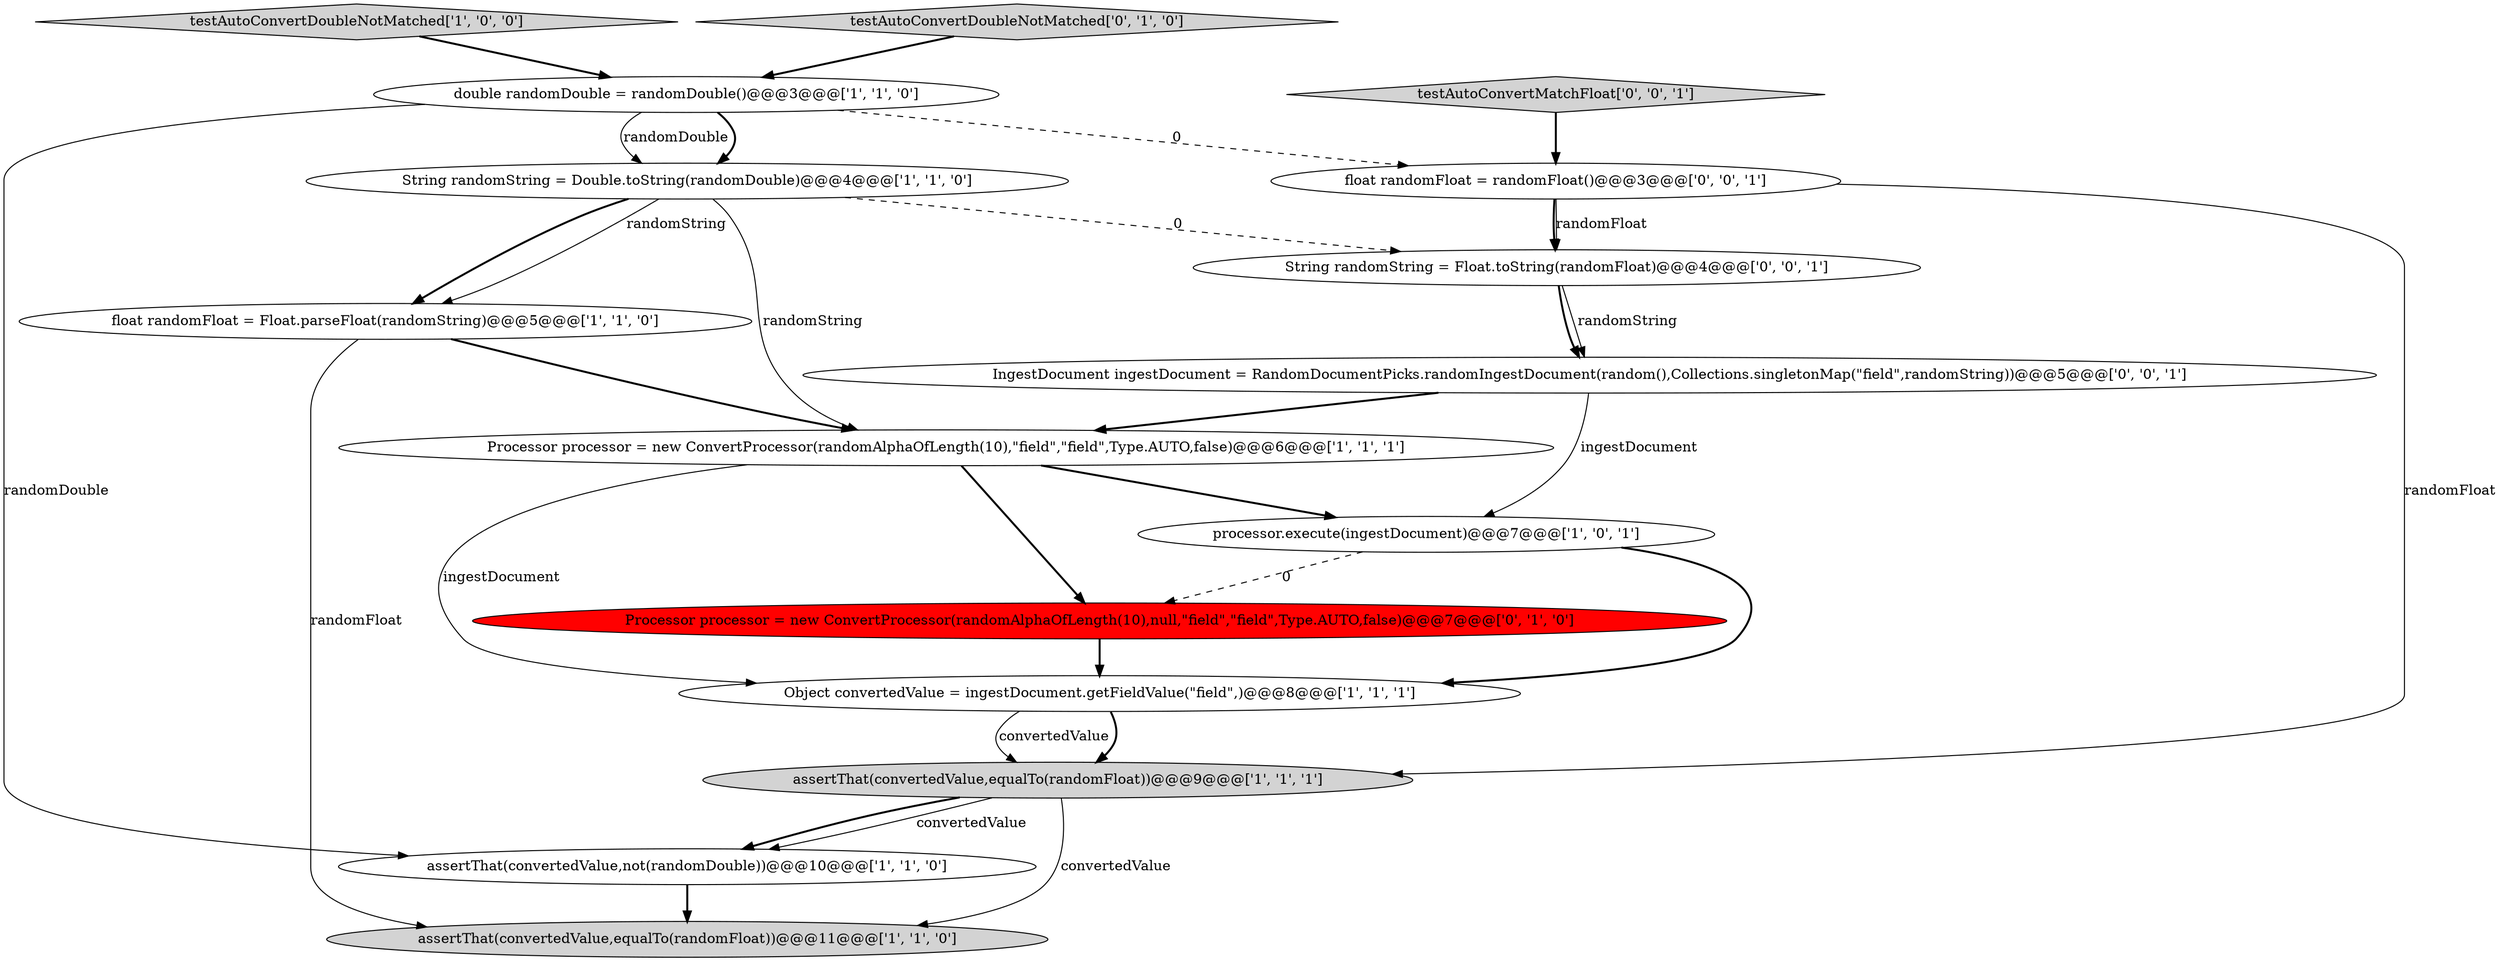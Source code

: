 digraph {
9 [style = filled, label = "testAutoConvertDoubleNotMatched['1', '0', '0']", fillcolor = lightgray, shape = diamond image = "AAA0AAABBB1BBB"];
14 [style = filled, label = "String randomString = Float.toString(randomFloat)@@@4@@@['0', '0', '1']", fillcolor = white, shape = ellipse image = "AAA0AAABBB3BBB"];
8 [style = filled, label = "assertThat(convertedValue,equalTo(randomFloat))@@@9@@@['1', '1', '1']", fillcolor = lightgray, shape = ellipse image = "AAA0AAABBB1BBB"];
5 [style = filled, label = "processor.execute(ingestDocument)@@@7@@@['1', '0', '1']", fillcolor = white, shape = ellipse image = "AAA0AAABBB1BBB"];
6 [style = filled, label = "assertThat(convertedValue,equalTo(randomFloat))@@@11@@@['1', '1', '0']", fillcolor = lightgray, shape = ellipse image = "AAA0AAABBB1BBB"];
0 [style = filled, label = "String randomString = Double.toString(randomDouble)@@@4@@@['1', '1', '0']", fillcolor = white, shape = ellipse image = "AAA0AAABBB1BBB"];
4 [style = filled, label = "double randomDouble = randomDouble()@@@3@@@['1', '1', '0']", fillcolor = white, shape = ellipse image = "AAA0AAABBB1BBB"];
7 [style = filled, label = "float randomFloat = Float.parseFloat(randomString)@@@5@@@['1', '1', '0']", fillcolor = white, shape = ellipse image = "AAA0AAABBB1BBB"];
10 [style = filled, label = "Processor processor = new ConvertProcessor(randomAlphaOfLength(10),null,\"field\",\"field\",Type.AUTO,false)@@@7@@@['0', '1', '0']", fillcolor = red, shape = ellipse image = "AAA1AAABBB2BBB"];
11 [style = filled, label = "testAutoConvertDoubleNotMatched['0', '1', '0']", fillcolor = lightgray, shape = diamond image = "AAA0AAABBB2BBB"];
12 [style = filled, label = "testAutoConvertMatchFloat['0', '0', '1']", fillcolor = lightgray, shape = diamond image = "AAA0AAABBB3BBB"];
13 [style = filled, label = "float randomFloat = randomFloat()@@@3@@@['0', '0', '1']", fillcolor = white, shape = ellipse image = "AAA0AAABBB3BBB"];
2 [style = filled, label = "Processor processor = new ConvertProcessor(randomAlphaOfLength(10),\"field\",\"field\",Type.AUTO,false)@@@6@@@['1', '1', '1']", fillcolor = white, shape = ellipse image = "AAA0AAABBB1BBB"];
1 [style = filled, label = "Object convertedValue = ingestDocument.getFieldValue(\"field\",)@@@8@@@['1', '1', '1']", fillcolor = white, shape = ellipse image = "AAA0AAABBB1BBB"];
15 [style = filled, label = "IngestDocument ingestDocument = RandomDocumentPicks.randomIngestDocument(random(),Collections.singletonMap(\"field\",randomString))@@@5@@@['0', '0', '1']", fillcolor = white, shape = ellipse image = "AAA0AAABBB3BBB"];
3 [style = filled, label = "assertThat(convertedValue,not(randomDouble))@@@10@@@['1', '1', '0']", fillcolor = white, shape = ellipse image = "AAA0AAABBB1BBB"];
15->2 [style = bold, label=""];
1->8 [style = bold, label=""];
13->8 [style = solid, label="randomFloat"];
0->2 [style = solid, label="randomString"];
9->4 [style = bold, label=""];
11->4 [style = bold, label=""];
8->3 [style = bold, label=""];
3->6 [style = bold, label=""];
15->5 [style = solid, label="ingestDocument"];
2->1 [style = solid, label="ingestDocument"];
2->10 [style = bold, label=""];
7->6 [style = solid, label="randomFloat"];
4->3 [style = solid, label="randomDouble"];
4->0 [style = bold, label=""];
0->7 [style = bold, label=""];
14->15 [style = solid, label="randomString"];
0->14 [style = dashed, label="0"];
13->14 [style = solid, label="randomFloat"];
5->1 [style = bold, label=""];
12->13 [style = bold, label=""];
5->10 [style = dashed, label="0"];
1->8 [style = solid, label="convertedValue"];
7->2 [style = bold, label=""];
8->3 [style = solid, label="convertedValue"];
14->15 [style = bold, label=""];
4->13 [style = dashed, label="0"];
0->7 [style = solid, label="randomString"];
10->1 [style = bold, label=""];
13->14 [style = bold, label=""];
8->6 [style = solid, label="convertedValue"];
2->5 [style = bold, label=""];
4->0 [style = solid, label="randomDouble"];
}
